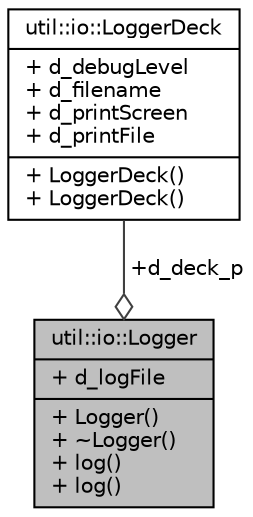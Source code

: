 digraph "util::io::Logger"
{
  edge [fontname="Helvetica",fontsize="10",labelfontname="Helvetica",labelfontsize="10"];
  node [fontname="Helvetica",fontsize="10",shape=record];
  Node1 [label="{util::io::Logger\n|+ d_logFile\l|+ Logger()\l+ ~Logger()\l+ log()\l+ log()\l}",height=0.2,width=0.4,color="black", fillcolor="grey75", style="filled", fontcolor="black"];
  Node2 -> Node1 [color="grey25",fontsize="10",style="solid",label=" +d_deck_p" ,arrowhead="odiamond",fontname="Helvetica"];
  Node2 [label="{util::io::LoggerDeck\n|+ d_debugLevel\l+ d_filename\l+ d_printScreen\l+ d_printFile\l|+ LoggerDeck()\l+ LoggerDeck()\l}",height=0.2,width=0.4,color="black", fillcolor="white", style="filled",URL="$structutil_1_1io_1_1LoggerDeck.html",tooltip="Deck to store log parameters. "];
}

